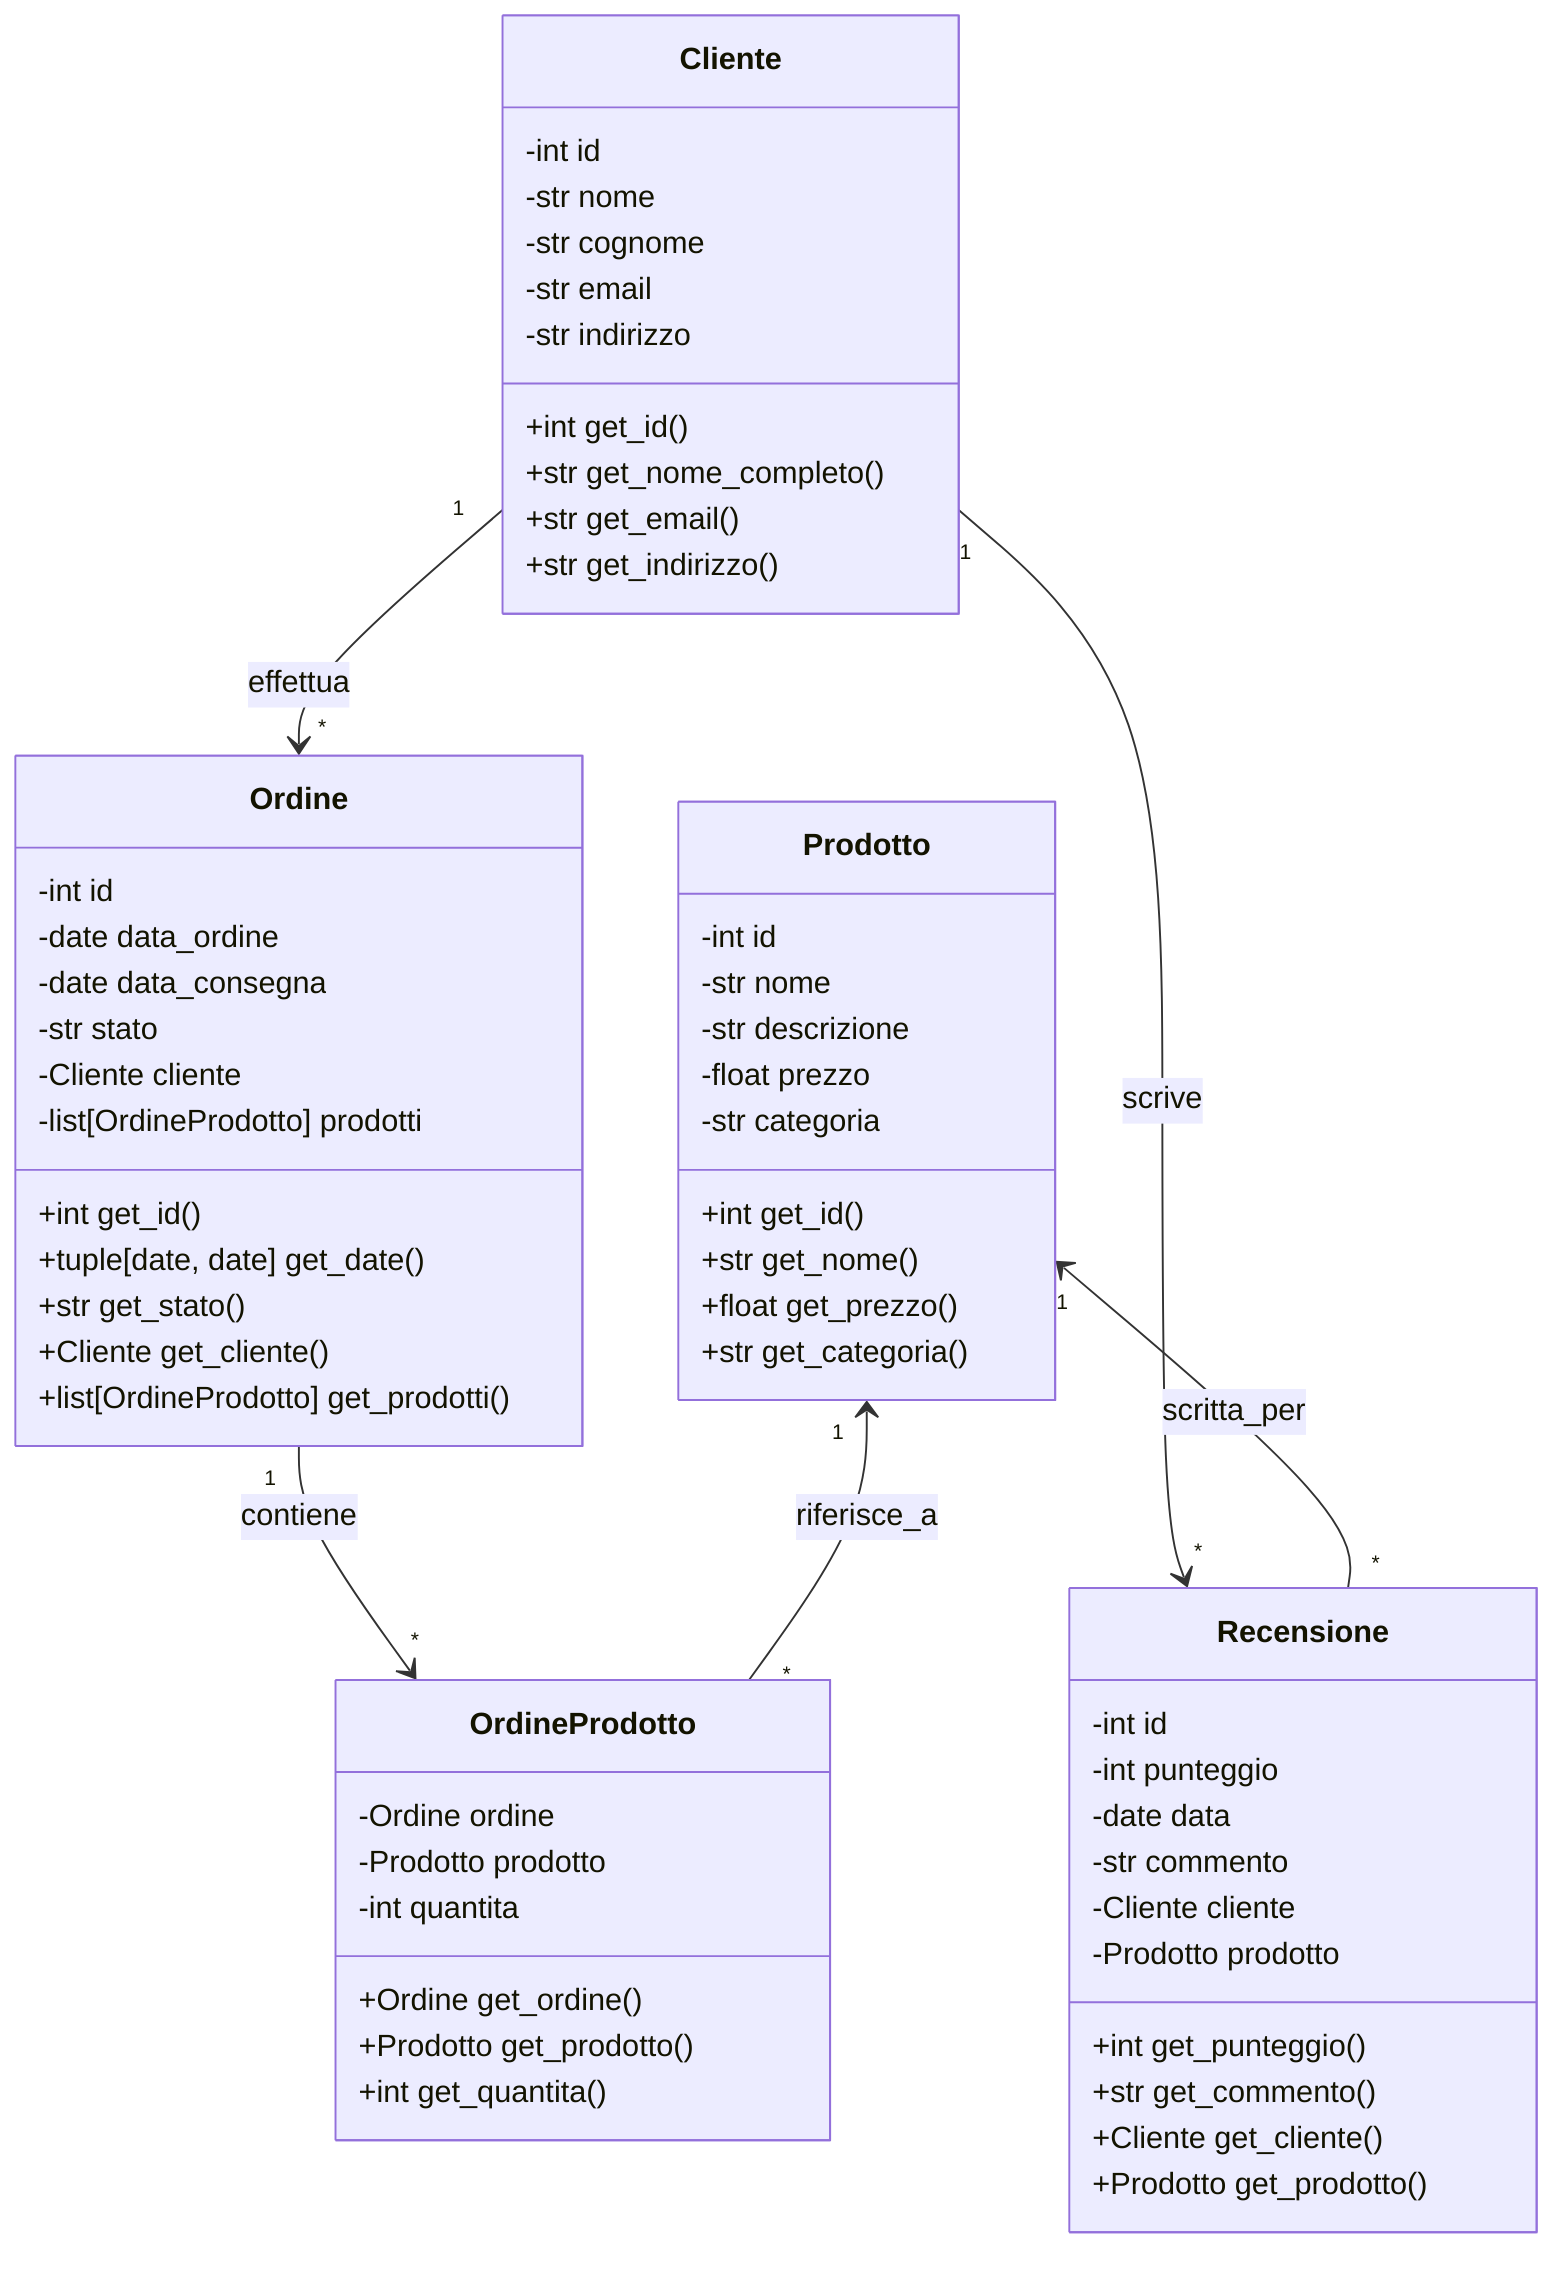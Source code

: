 classDiagram

    class Prodotto {
        -int id
        -str nome 
        -str descrizione
        -float prezzo
        -str categoria
        +int get_id()
        +str get_nome()
        +float get_prezzo()
        +str get_categoria()
    }

    class OrdineProdotto {
        -Ordine ordine
        -Prodotto prodotto 
        -int quantita
        +Ordine get_ordine()
        +Prodotto get_prodotto()
        +int get_quantita()
    }

    class Ordine {
        -int id
        -date data_ordine
        -date data_consegna
        -str stato
        -Cliente cliente
        -list[OrdineProdotto] prodotti
        +int get_id()
        +tuple[date, date] get_date()
        +str get_stato()
        +Cliente get_cliente()
        +list[OrdineProdotto] get_prodotti()
    }
    class Cliente {
        -int id
        -str nome
        -str cognome
        -str email
        -str indirizzo
        +int get_id()
        +str get_nome_completo()
        +str get_email()
        +str get_indirizzo()
    }


    class Recensione {
        -int id
        -int punteggio
        -date data
        -str commento
        -Cliente cliente
        -Prodotto prodotto
        +int get_punteggio()
        +str get_commento()
        +Cliente get_cliente()
        +Prodotto get_prodotto()
    }

    Cliente "1" --> "*" Ordine : effettua
    Cliente "1" --> "*" Recensione : scrive
    Prodotto "1" <-- "*" Recensione : scritta_per
    Ordine "1" --> "*" OrdineProdotto : contiene
    Prodotto "1" <-- "*" OrdineProdotto : riferisce_a